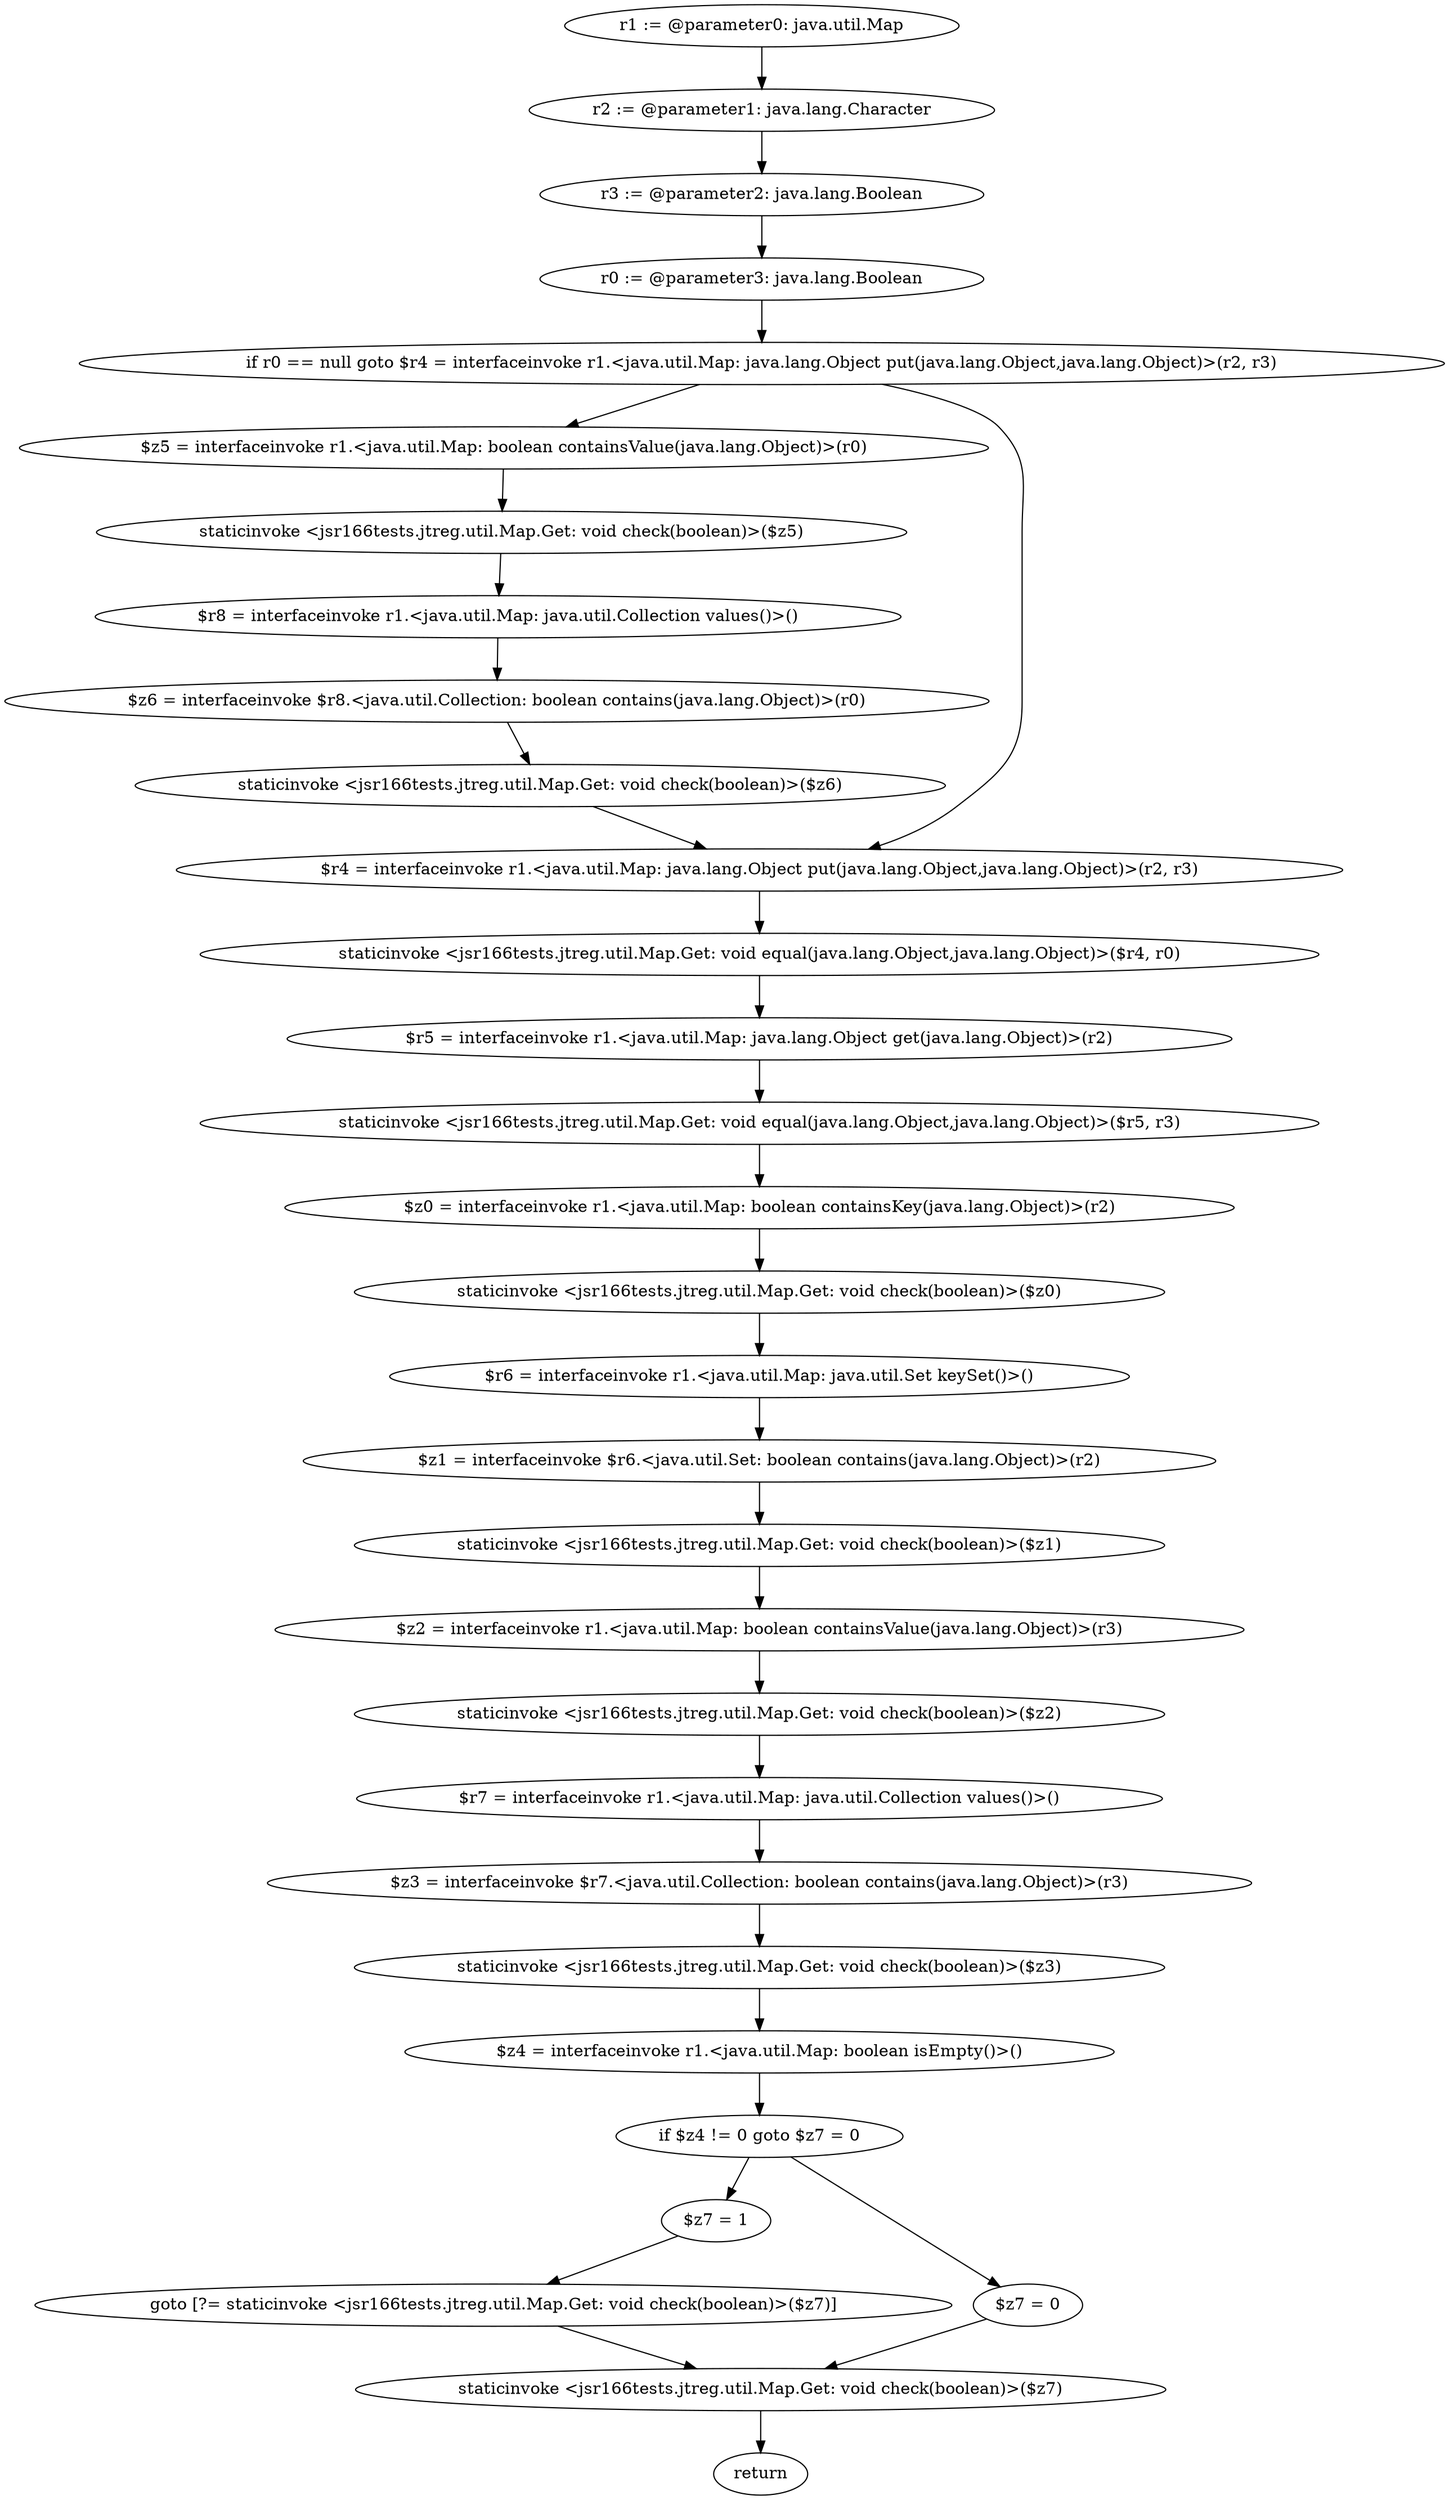 digraph "unitGraph" {
    "r1 := @parameter0: java.util.Map"
    "r2 := @parameter1: java.lang.Character"
    "r3 := @parameter2: java.lang.Boolean"
    "r0 := @parameter3: java.lang.Boolean"
    "if r0 == null goto $r4 = interfaceinvoke r1.<java.util.Map: java.lang.Object put(java.lang.Object,java.lang.Object)>(r2, r3)"
    "$z5 = interfaceinvoke r1.<java.util.Map: boolean containsValue(java.lang.Object)>(r0)"
    "staticinvoke <jsr166tests.jtreg.util.Map.Get: void check(boolean)>($z5)"
    "$r8 = interfaceinvoke r1.<java.util.Map: java.util.Collection values()>()"
    "$z6 = interfaceinvoke $r8.<java.util.Collection: boolean contains(java.lang.Object)>(r0)"
    "staticinvoke <jsr166tests.jtreg.util.Map.Get: void check(boolean)>($z6)"
    "$r4 = interfaceinvoke r1.<java.util.Map: java.lang.Object put(java.lang.Object,java.lang.Object)>(r2, r3)"
    "staticinvoke <jsr166tests.jtreg.util.Map.Get: void equal(java.lang.Object,java.lang.Object)>($r4, r0)"
    "$r5 = interfaceinvoke r1.<java.util.Map: java.lang.Object get(java.lang.Object)>(r2)"
    "staticinvoke <jsr166tests.jtreg.util.Map.Get: void equal(java.lang.Object,java.lang.Object)>($r5, r3)"
    "$z0 = interfaceinvoke r1.<java.util.Map: boolean containsKey(java.lang.Object)>(r2)"
    "staticinvoke <jsr166tests.jtreg.util.Map.Get: void check(boolean)>($z0)"
    "$r6 = interfaceinvoke r1.<java.util.Map: java.util.Set keySet()>()"
    "$z1 = interfaceinvoke $r6.<java.util.Set: boolean contains(java.lang.Object)>(r2)"
    "staticinvoke <jsr166tests.jtreg.util.Map.Get: void check(boolean)>($z1)"
    "$z2 = interfaceinvoke r1.<java.util.Map: boolean containsValue(java.lang.Object)>(r3)"
    "staticinvoke <jsr166tests.jtreg.util.Map.Get: void check(boolean)>($z2)"
    "$r7 = interfaceinvoke r1.<java.util.Map: java.util.Collection values()>()"
    "$z3 = interfaceinvoke $r7.<java.util.Collection: boolean contains(java.lang.Object)>(r3)"
    "staticinvoke <jsr166tests.jtreg.util.Map.Get: void check(boolean)>($z3)"
    "$z4 = interfaceinvoke r1.<java.util.Map: boolean isEmpty()>()"
    "if $z4 != 0 goto $z7 = 0"
    "$z7 = 1"
    "goto [?= staticinvoke <jsr166tests.jtreg.util.Map.Get: void check(boolean)>($z7)]"
    "$z7 = 0"
    "staticinvoke <jsr166tests.jtreg.util.Map.Get: void check(boolean)>($z7)"
    "return"
    "r1 := @parameter0: java.util.Map"->"r2 := @parameter1: java.lang.Character";
    "r2 := @parameter1: java.lang.Character"->"r3 := @parameter2: java.lang.Boolean";
    "r3 := @parameter2: java.lang.Boolean"->"r0 := @parameter3: java.lang.Boolean";
    "r0 := @parameter3: java.lang.Boolean"->"if r0 == null goto $r4 = interfaceinvoke r1.<java.util.Map: java.lang.Object put(java.lang.Object,java.lang.Object)>(r2, r3)";
    "if r0 == null goto $r4 = interfaceinvoke r1.<java.util.Map: java.lang.Object put(java.lang.Object,java.lang.Object)>(r2, r3)"->"$z5 = interfaceinvoke r1.<java.util.Map: boolean containsValue(java.lang.Object)>(r0)";
    "if r0 == null goto $r4 = interfaceinvoke r1.<java.util.Map: java.lang.Object put(java.lang.Object,java.lang.Object)>(r2, r3)"->"$r4 = interfaceinvoke r1.<java.util.Map: java.lang.Object put(java.lang.Object,java.lang.Object)>(r2, r3)";
    "$z5 = interfaceinvoke r1.<java.util.Map: boolean containsValue(java.lang.Object)>(r0)"->"staticinvoke <jsr166tests.jtreg.util.Map.Get: void check(boolean)>($z5)";
    "staticinvoke <jsr166tests.jtreg.util.Map.Get: void check(boolean)>($z5)"->"$r8 = interfaceinvoke r1.<java.util.Map: java.util.Collection values()>()";
    "$r8 = interfaceinvoke r1.<java.util.Map: java.util.Collection values()>()"->"$z6 = interfaceinvoke $r8.<java.util.Collection: boolean contains(java.lang.Object)>(r0)";
    "$z6 = interfaceinvoke $r8.<java.util.Collection: boolean contains(java.lang.Object)>(r0)"->"staticinvoke <jsr166tests.jtreg.util.Map.Get: void check(boolean)>($z6)";
    "staticinvoke <jsr166tests.jtreg.util.Map.Get: void check(boolean)>($z6)"->"$r4 = interfaceinvoke r1.<java.util.Map: java.lang.Object put(java.lang.Object,java.lang.Object)>(r2, r3)";
    "$r4 = interfaceinvoke r1.<java.util.Map: java.lang.Object put(java.lang.Object,java.lang.Object)>(r2, r3)"->"staticinvoke <jsr166tests.jtreg.util.Map.Get: void equal(java.lang.Object,java.lang.Object)>($r4, r0)";
    "staticinvoke <jsr166tests.jtreg.util.Map.Get: void equal(java.lang.Object,java.lang.Object)>($r4, r0)"->"$r5 = interfaceinvoke r1.<java.util.Map: java.lang.Object get(java.lang.Object)>(r2)";
    "$r5 = interfaceinvoke r1.<java.util.Map: java.lang.Object get(java.lang.Object)>(r2)"->"staticinvoke <jsr166tests.jtreg.util.Map.Get: void equal(java.lang.Object,java.lang.Object)>($r5, r3)";
    "staticinvoke <jsr166tests.jtreg.util.Map.Get: void equal(java.lang.Object,java.lang.Object)>($r5, r3)"->"$z0 = interfaceinvoke r1.<java.util.Map: boolean containsKey(java.lang.Object)>(r2)";
    "$z0 = interfaceinvoke r1.<java.util.Map: boolean containsKey(java.lang.Object)>(r2)"->"staticinvoke <jsr166tests.jtreg.util.Map.Get: void check(boolean)>($z0)";
    "staticinvoke <jsr166tests.jtreg.util.Map.Get: void check(boolean)>($z0)"->"$r6 = interfaceinvoke r1.<java.util.Map: java.util.Set keySet()>()";
    "$r6 = interfaceinvoke r1.<java.util.Map: java.util.Set keySet()>()"->"$z1 = interfaceinvoke $r6.<java.util.Set: boolean contains(java.lang.Object)>(r2)";
    "$z1 = interfaceinvoke $r6.<java.util.Set: boolean contains(java.lang.Object)>(r2)"->"staticinvoke <jsr166tests.jtreg.util.Map.Get: void check(boolean)>($z1)";
    "staticinvoke <jsr166tests.jtreg.util.Map.Get: void check(boolean)>($z1)"->"$z2 = interfaceinvoke r1.<java.util.Map: boolean containsValue(java.lang.Object)>(r3)";
    "$z2 = interfaceinvoke r1.<java.util.Map: boolean containsValue(java.lang.Object)>(r3)"->"staticinvoke <jsr166tests.jtreg.util.Map.Get: void check(boolean)>($z2)";
    "staticinvoke <jsr166tests.jtreg.util.Map.Get: void check(boolean)>($z2)"->"$r7 = interfaceinvoke r1.<java.util.Map: java.util.Collection values()>()";
    "$r7 = interfaceinvoke r1.<java.util.Map: java.util.Collection values()>()"->"$z3 = interfaceinvoke $r7.<java.util.Collection: boolean contains(java.lang.Object)>(r3)";
    "$z3 = interfaceinvoke $r7.<java.util.Collection: boolean contains(java.lang.Object)>(r3)"->"staticinvoke <jsr166tests.jtreg.util.Map.Get: void check(boolean)>($z3)";
    "staticinvoke <jsr166tests.jtreg.util.Map.Get: void check(boolean)>($z3)"->"$z4 = interfaceinvoke r1.<java.util.Map: boolean isEmpty()>()";
    "$z4 = interfaceinvoke r1.<java.util.Map: boolean isEmpty()>()"->"if $z4 != 0 goto $z7 = 0";
    "if $z4 != 0 goto $z7 = 0"->"$z7 = 1";
    "if $z4 != 0 goto $z7 = 0"->"$z7 = 0";
    "$z7 = 1"->"goto [?= staticinvoke <jsr166tests.jtreg.util.Map.Get: void check(boolean)>($z7)]";
    "goto [?= staticinvoke <jsr166tests.jtreg.util.Map.Get: void check(boolean)>($z7)]"->"staticinvoke <jsr166tests.jtreg.util.Map.Get: void check(boolean)>($z7)";
    "$z7 = 0"->"staticinvoke <jsr166tests.jtreg.util.Map.Get: void check(boolean)>($z7)";
    "staticinvoke <jsr166tests.jtreg.util.Map.Get: void check(boolean)>($z7)"->"return";
}
